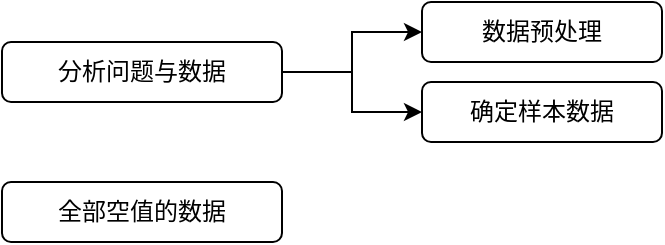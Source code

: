 <mxfile version="13.6.10" type="github">
  <diagram id="pTkaRg3z5hCBJYmHVtNs" name="Page-1">
    <mxGraphModel dx="786" dy="514" grid="1" gridSize="10" guides="1" tooltips="1" connect="1" arrows="1" fold="1" page="1" pageScale="1" pageWidth="827" pageHeight="1169" math="0" shadow="0">
      <root>
        <mxCell id="0" />
        <mxCell id="1" parent="0" />
        <mxCell id="clMP0sBCgT8EzZgTwloC-6" style="edgeStyle=orthogonalEdgeStyle;rounded=0;orthogonalLoop=1;jettySize=auto;html=1;entryX=0;entryY=0.5;entryDx=0;entryDy=0;" edge="1" parent="1" source="clMP0sBCgT8EzZgTwloC-1" target="clMP0sBCgT8EzZgTwloC-4">
          <mxGeometry relative="1" as="geometry">
            <mxPoint x="320" y="65" as="targetPoint" />
            <Array as="points">
              <mxPoint x="285" y="95" />
              <mxPoint x="285" y="75" />
            </Array>
          </mxGeometry>
        </mxCell>
        <mxCell id="clMP0sBCgT8EzZgTwloC-7" style="edgeStyle=orthogonalEdgeStyle;rounded=0;orthogonalLoop=1;jettySize=auto;html=1;exitX=1;exitY=0.5;exitDx=0;exitDy=0;entryX=0;entryY=0.5;entryDx=0;entryDy=0;" edge="1" parent="1" source="clMP0sBCgT8EzZgTwloC-1" target="clMP0sBCgT8EzZgTwloC-5">
          <mxGeometry relative="1" as="geometry" />
        </mxCell>
        <mxCell id="clMP0sBCgT8EzZgTwloC-1" value="分析问题与数据" style="rounded=1;whiteSpace=wrap;html=1;" vertex="1" parent="1">
          <mxGeometry x="110" y="80" width="140" height="30" as="geometry" />
        </mxCell>
        <mxCell id="clMP0sBCgT8EzZgTwloC-4" value="数据预处理" style="rounded=1;whiteSpace=wrap;html=1;" vertex="1" parent="1">
          <mxGeometry x="320" y="60" width="120" height="30" as="geometry" />
        </mxCell>
        <mxCell id="clMP0sBCgT8EzZgTwloC-5" value="确定样本数据" style="rounded=1;whiteSpace=wrap;html=1;" vertex="1" parent="1">
          <mxGeometry x="320" y="100" width="120" height="30" as="geometry" />
        </mxCell>
        <mxCell id="clMP0sBCgT8EzZgTwloC-13" value="全部空值的数据" style="rounded=1;whiteSpace=wrap;html=1;" vertex="1" parent="1">
          <mxGeometry x="110" y="150" width="140" height="30" as="geometry" />
        </mxCell>
      </root>
    </mxGraphModel>
  </diagram>
</mxfile>
